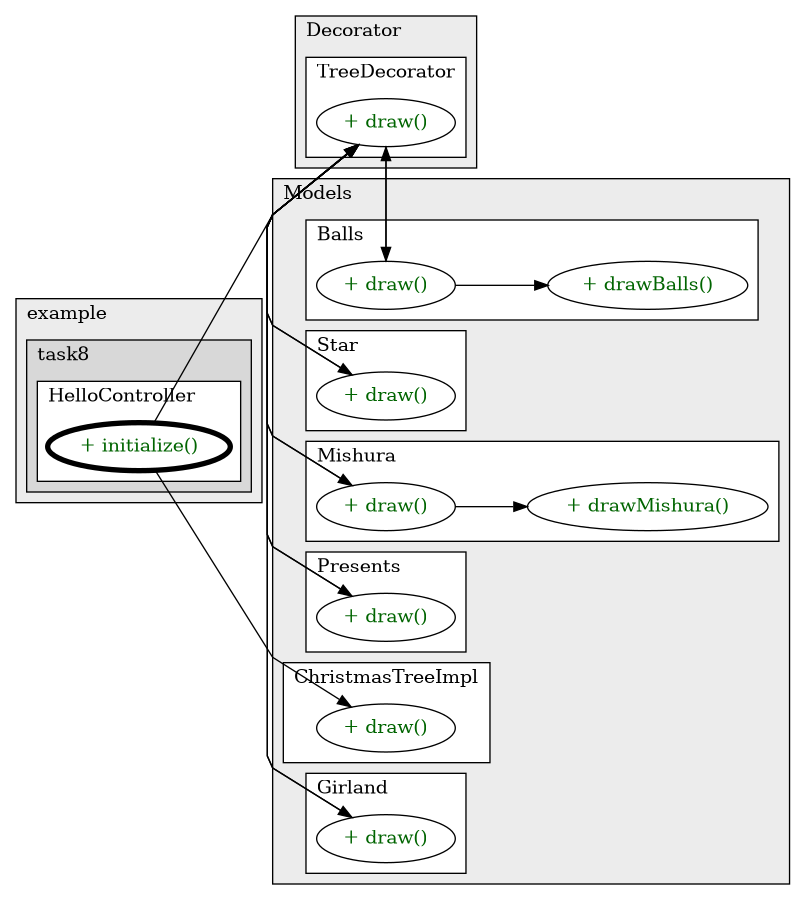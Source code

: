 @startuml

/' diagram meta data start
config=CallConfiguration;
{
  "rootMethod": "com.example.task8.HelloController#initialize(URL,ResourceBundle)",
  "projectClassification": {
    "searchMode": "OpenProject", // OpenProject, AllProjects
    "includedProjects": "",
    "pathEndKeywords": "*.impl",
    "isClientPath": "",
    "isClientName": "",
    "isTestPath": "",
    "isTestName": "",
    "isMappingPath": "",
    "isMappingName": "",
    "isDataAccessPath": "",
    "isDataAccessName": "",
    "isDataStructurePath": "",
    "isDataStructureName": "",
    "isInterfaceStructuresPath": "",
    "isInterfaceStructuresName": "",
    "isEntryPointPath": "",
    "isEntryPointName": "",
    "treatFinalFieldsAsMandatory": false
  },
  "graphRestriction": {
    "classPackageExcludeFilter": "",
    "classPackageIncludeFilter": "",
    "classNameExcludeFilter": "",
    "classNameIncludeFilter": "",
    "methodNameExcludeFilter": "",
    "methodNameIncludeFilter": "",
    "removeByInheritance": "", // inheritance/annotation based filtering is done in a second step
    "removeByAnnotation": "",
    "removeByClassPackage": "", // cleanup the graph after inheritance/annotation based filtering is done
    "removeByClassName": "",
    "cutMappings": false,
    "cutEnum": true,
    "cutTests": true,
    "cutClient": true,
    "cutDataAccess": true,
    "cutInterfaceStructures": true,
    "cutDataStructures": true,
    "cutGetterAndSetter": true,
    "cutConstructors": true
  },
  "graphTraversal": {
    "forwardDepth": 3,
    "backwardDepth": 3,
    "classPackageExcludeFilter": "",
    "classPackageIncludeFilter": "",
    "classNameExcludeFilter": "",
    "classNameIncludeFilter": "",
    "methodNameExcludeFilter": "",
    "methodNameIncludeFilter": "",
    "hideMappings": false,
    "hideDataStructures": false,
    "hidePrivateMethods": true,
    "hideInterfaceCalls": true, // indirection: implementation -> interface (is hidden) -> implementation
    "onlyShowApplicationEntryPoints": false, // root node is included
    "useMethodCallsForStructureDiagram": "ForwardOnly" // ForwardOnly, BothDirections, No
  },
  "details": {
    "aggregation": "GroupByClass", // ByClass, GroupByClass, None
    "showMethodParametersTypes": false,
    "showMethodParametersNames": false,
    "showMethodReturnType": false,
    "showPackageLevels": 2,
    "showCallOrder": false,
    "edgeMode": "MethodsOnly", // TypesOnly, MethodsOnly, TypesAndMethods, MethodsAndDirectTypeUsage
    "showDetailedClassStructure": false
  },
  "rootClass": "com.example.task8.HelloController",
  "extensionCallbackMethod": "" // qualified.class.name#methodName - signature: public static String method(String)
}
diagram meta data end '/



digraph g {
    rankdir="LR"
    splines=polyline
    

'nodes 
subgraph cluster_1322970774 { 
   	label=example
	labeljust=l
	fillcolor="#ececec"
	style=filled
   
   subgraph cluster_129515983 { 
   	label=task8
	labeljust=l
	fillcolor="#d8d8d8"
	style=filled
   
   subgraph cluster_1534274526 { 
   	label=HelloController
	labeljust=l
	fillcolor=white
	style=filled
   
   HelloController537999326XXXinitialize668655597[
	label="+ initialize()"
	style=filled
	fillcolor=white
	tooltip="HelloController

null"
	penwidth=4
	fontcolor=darkgreen
];
} 
} 
} 

subgraph cluster_1762961381 { 
   	label=Decorator
	labeljust=l
	fillcolor="#ececec"
	style=filled
   
   subgraph cluster_2107044470 { 
   	label=TreeDecorator
	labeljust=l
	fillcolor=white
	style=filled
   
   TreeDecorator1762961381XXXdraw2480008[
	label="+ draw()"
	style=filled
	fillcolor=white
	tooltip="TreeDecorator

null"
	fontcolor=darkgreen
];
} 
} 

subgraph cluster_1984932214 { 
   	label=Models
	labeljust=l
	fillcolor="#ececec"
	style=filled
   
   subgraph cluster_1274905136 { 
   	label=Balls
	labeljust=l
	fillcolor=white
	style=filled
   
   Balls1984932214XXXdraw2480008[
	label="+ draw()"
	style=filled
	fillcolor=white
	tooltip="Balls

null"
	fontcolor=darkgreen
];

Balls1984932214XXXdrawBalls2480008[
	label="+ drawBalls()"
	style=filled
	fillcolor=white
	tooltip="Balls

null"
	fontcolor=darkgreen
];
} 

subgraph cluster_1287527594 { 
   	label=Star
	labeljust=l
	fillcolor=white
	style=filled
   
   Star1984932214XXXdraw2480008[
	label="+ draw()"
	style=filled
	fillcolor=white
	tooltip="Star

null"
	fontcolor=darkgreen
];
} 

subgraph cluster_289833807 { 
   	label=Mishura
	labeljust=l
	fillcolor=white
	style=filled
   
   Mishura1984932214XXXdraw2480008[
	label="+ draw()"
	style=filled
	fillcolor=white
	tooltip="Mishura

null"
	fontcolor=darkgreen
];

Mishura1984932214XXXdrawMishura2480008[
	label="+ drawMishura()"
	style=filled
	fillcolor=white
	tooltip="Mishura

null"
	fontcolor=darkgreen
];
} 

subgraph cluster_334846492 { 
   	label=Presents
	labeljust=l
	fillcolor=white
	style=filled
   
   Presents1984932214XXXdraw2480008[
	label="+ draw()"
	style=filled
	fillcolor=white
	tooltip="Presents

null"
	fontcolor=darkgreen
];
} 

subgraph cluster_642004484 { 
   	label=ChristmasTreeImpl
	labeljust=l
	fillcolor=white
	style=filled
   
   ChristmasTreeImpl1984932214XXXdraw2480008[
	label="+ draw()"
	style=filled
	fillcolor=white
	tooltip="ChristmasTreeImpl

null"
	fontcolor=darkgreen
];
} 

subgraph cluster_741044681 { 
   	label=Girland
	labeljust=l
	fillcolor=white
	style=filled
   
   Girland1984932214XXXdraw2480008[
	label="+ draw()"
	style=filled
	fillcolor=white
	tooltip="Girland

null"
	fontcolor=darkgreen
];
} 
} 

'edges    
Balls1984932214XXXdraw2480008 -> Balls1984932214XXXdrawBalls2480008;
Balls1984932214XXXdraw2480008 -> TreeDecorator1762961381XXXdraw2480008;
Girland1984932214XXXdraw2480008 -> TreeDecorator1762961381XXXdraw2480008;
HelloController537999326XXXinitialize668655597 -> ChristmasTreeImpl1984932214XXXdraw2480008;
HelloController537999326XXXinitialize668655597 -> TreeDecorator1762961381XXXdraw2480008;
Mishura1984932214XXXdraw2480008 -> Mishura1984932214XXXdrawMishura2480008;
Mishura1984932214XXXdraw2480008 -> TreeDecorator1762961381XXXdraw2480008;
Presents1984932214XXXdraw2480008 -> TreeDecorator1762961381XXXdraw2480008;
Star1984932214XXXdraw2480008 -> TreeDecorator1762961381XXXdraw2480008;
TreeDecorator1762961381XXXdraw2480008 -> Balls1984932214XXXdraw2480008;
TreeDecorator1762961381XXXdraw2480008 -> Girland1984932214XXXdraw2480008;
TreeDecorator1762961381XXXdraw2480008 -> Mishura1984932214XXXdraw2480008;
TreeDecorator1762961381XXXdraw2480008 -> Presents1984932214XXXdraw2480008;
TreeDecorator1762961381XXXdraw2480008 -> Star1984932214XXXdraw2480008;
    
}
@enduml